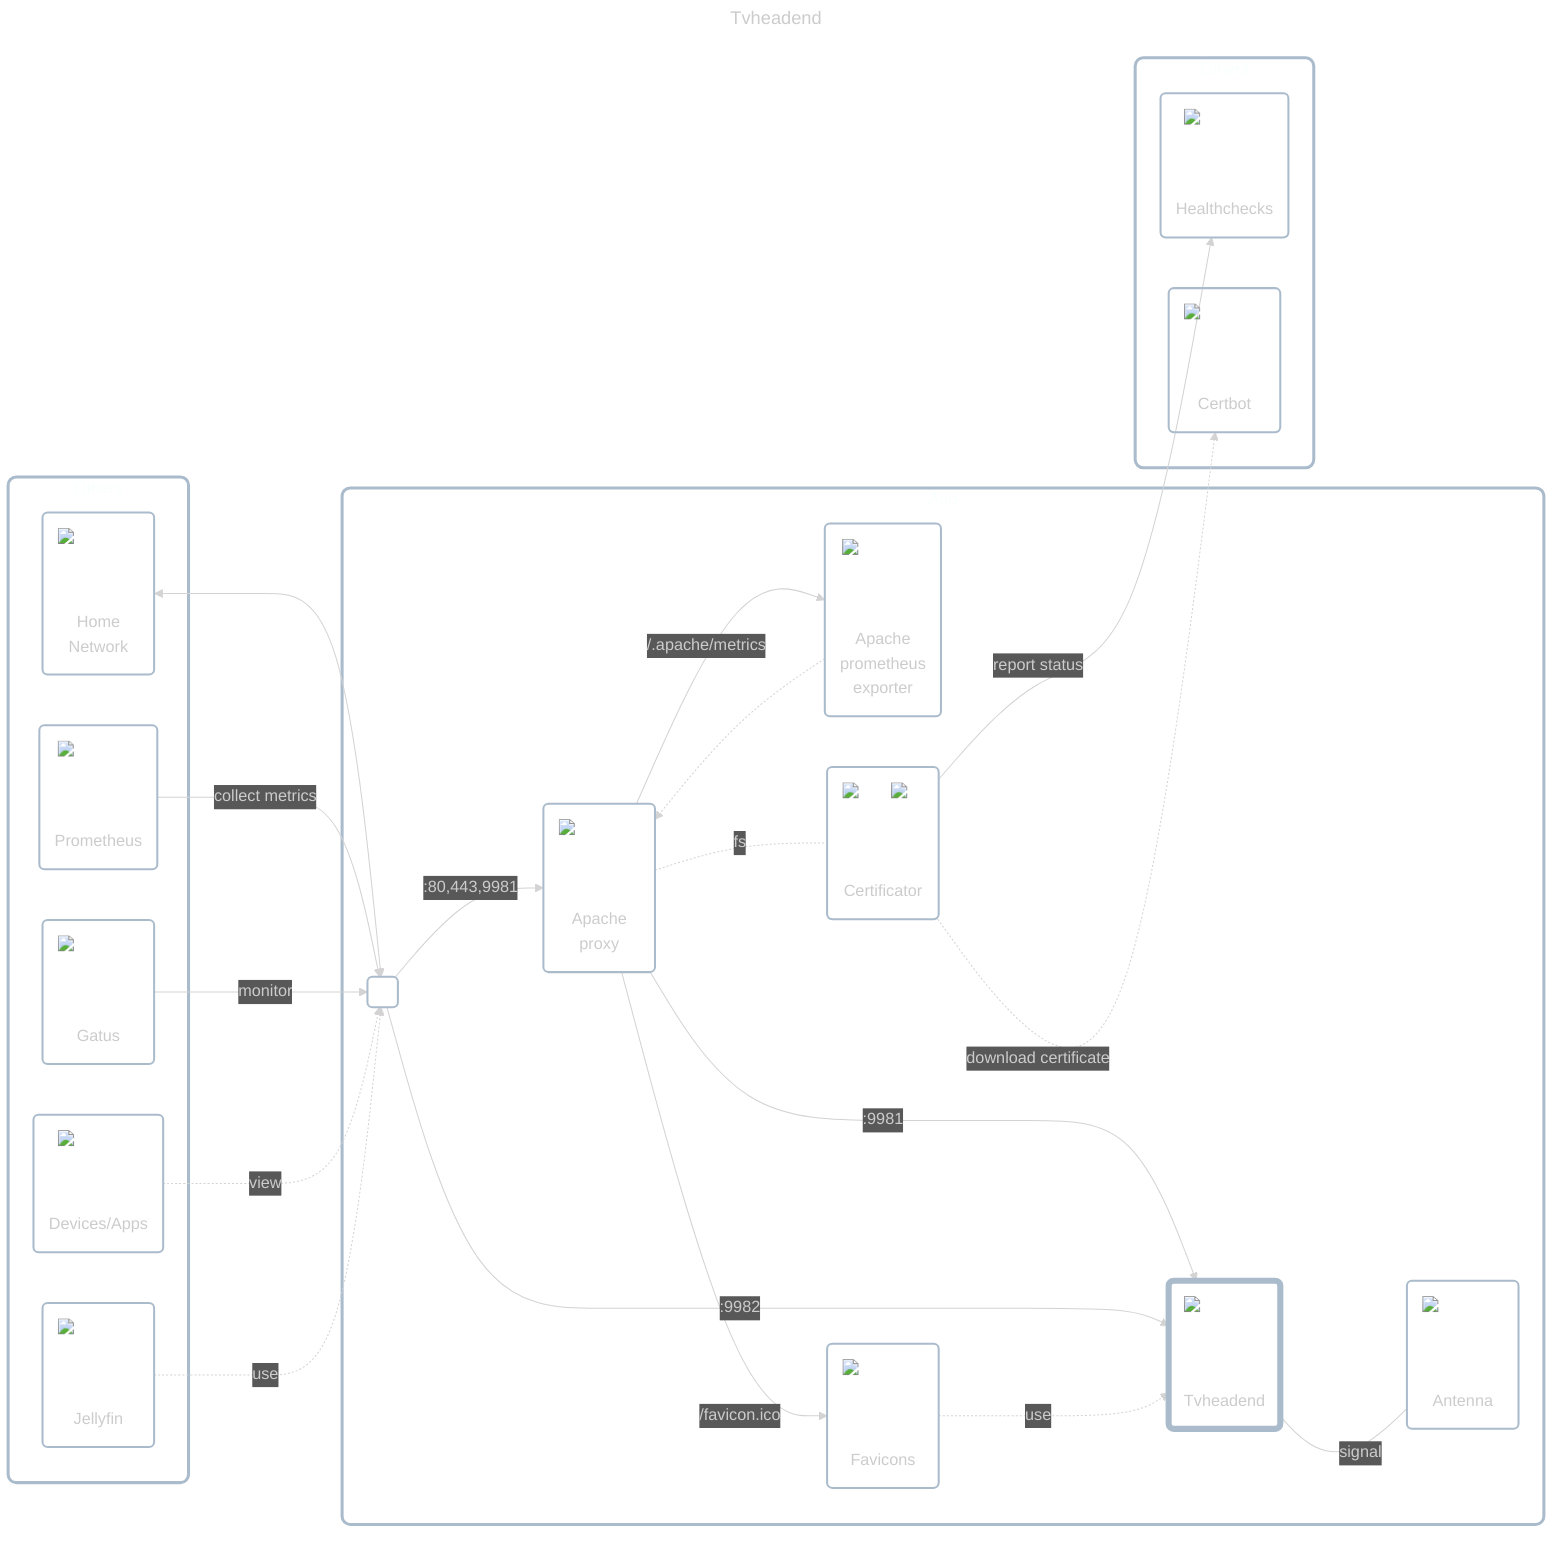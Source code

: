 ---
title: Tvheadend
config:
    theme: dark
---

flowchart LR
    classDef cluster fill:#ffffff00,stroke:#aabbccff,stroke-width:3px,rx:8px,ry:8px;
    classDef node fill:#ffffff00,stroke:#aabbccff,stroke-width:2px,rx:5px,ry:5px;
    classDef dashed_border stroke-dasharray:10 6;
    classDef strong_border stroke-width:6px;

    subgraph app_wrapper["App"]
        inbound_interface(" ")
        apache_proxy("<div style='position:relative;width:80px;height:80px;margin:0 auto;margin-bottom:0.5em'><img src='../../../../icons/apache.png' style='min-width:80px;max-width:80px' /></div>Apache<br/>proxy")
        apache_prometheus_exporter("<div style='position:relative;width:80px;height:80px;margin:0 auto;margin-bottom:0.5em'><img src='../../../../icons/apache-prometheus-exporter.png' style='min-width:80px;max-width:80px' /></div>Apache<br/>prometheus<br/>exporter")
        certificator("<div style='position:relative;width:80px;height:80px;margin:0 auto;margin-bottom:1em'><img src='../../../../icons/cronjob.png' style='min-width:32px;max-width:32px;position:absolute;top:0;right:0' /><img src='../../../../icons/lets-encrypt.png' style='min-width:80px;max-width:80px' /></div>Certificator")
        favicons("<div style='position:relative;width:80px;height:80px;margin:0 auto;margin-bottom:0.5em'><img src='../../../../icons/picture.png' style='min-width:80px;max-width:80px' /></div>Favicons")
        tvheadend("<div style='position:relative;width:80px;height:80px;margin:0 auto;margin-bottom:0.75em'><img src='../../../../icons/tvheadend.png' style='min-width:80px;max-width:80px' /></div>Tvheadend")
        class tvheadend strong_border;
        antenna("<div style='position:relative;width:80px;height:80px;margin:0 auto;margin-bottom:0.75em'><img src='../../../../icons/antenna.png' style='min-width:80px;max-width:80px' /></div>Antenna")

        inbound_interface -->|:80,443,9981| apache_proxy -->|:9981| tvheadend
        inbound_interface -->|:9982| tvheadend
        apache_proxy -.-|fs| certificator
        apache_prometheus_exporter -.-> apache_proxy -->|/.apache/metrics| apache_prometheus_exporter
        apache_proxy -->|/favicon.ico| favicons -.->|use| tvheadend
        tvheadend ~~~ antenna
        antenna ---|signal| tvheadend
    end

    subgraph others_1["Others"]
        home_network("<div style='position:relative;width:80px;height:80px;margin:0 auto;margin-bottom:0.1em'><img src='../../../../icons/network.png' style='min-width:80px;max-width:80px' /></div>Home<br/>Network")
        prometheus("<div style='position:relative;width:80px;height:80px;margin:0 auto;margin-bottom:0.5em'><img src='../../../../icons/prometheus.png' style='min-width:80px;max-width:80px' /></div>Prometheus")
        gatus("<div style='position:relative;width:80px;height:80px;margin:0 auto;margin-bottom:0.5em'><img src='../../../../icons/gatus.png' style='min-width:80px;max-width:80px' /></div>Gatus")
        personal_devices("<div style='position:relative;width:80px;height:80px;margin:0 auto;margin-bottom:0.1em'><img src='../../../../icons/personal-devices.png' style='min-width:80px;max-width:80px' /></div>Devices/Apps")
        jellyfin("<div style='position:relative;width:80px;height:80px;margin:0 auto;margin-bottom:0.5em'><img src='../../../../icons/jellyfin.png' style='min-width:80px;max-width:80px' /></div>Jellyfin")

        home_network <--> inbound_interface
        prometheus -->|collect metrics| inbound_interface
        gatus -->|monitor| inbound_interface
        personal_devices -.->|view| inbound_interface
        jellyfin -.->|use| inbound_interface
    end

    subgraph others_2["Others"]
        healthchecks("<div style='position:relative;width:80px;height:80px;margin:0 auto;margin-bottom:0.5em'><img src='../../../../icons/healthchecks.png' style='min-width:80px;max-width:80px' /></div>Healthchecks")
        certbot("<div style='position:relative;width:80px;height:80px;margin:0 auto;margin-bottom:0.5em'><img src='../../../../icons/lets-encrypt.png' style='min-width:80px;max-width:80px' /></div>Certbot")

        certificator -->|report status| healthchecks
        certificator -.->|download certificate| certbot
    end

    certificator ~~~ others_2